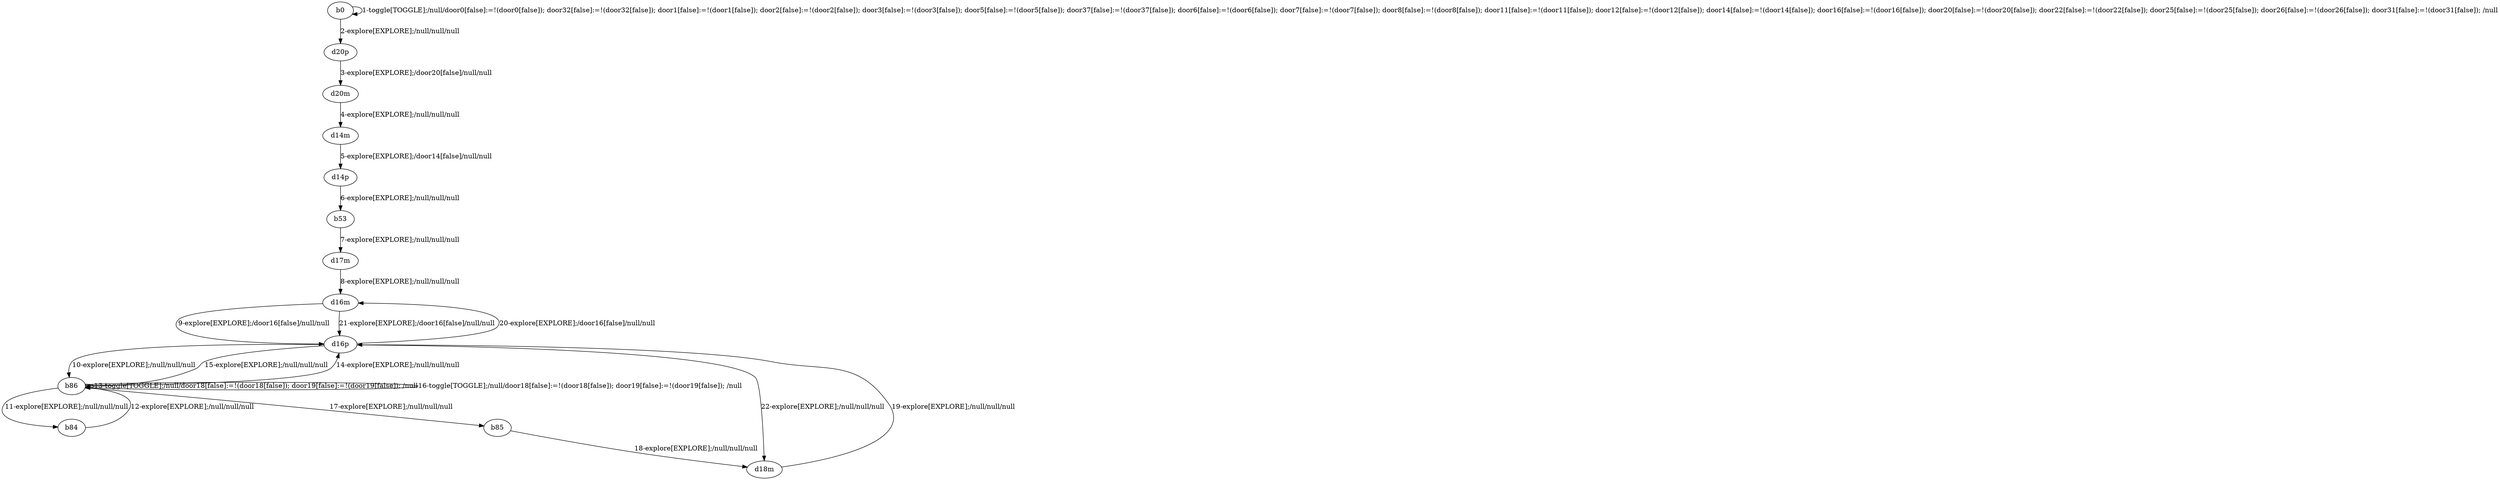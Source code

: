 # Total number of goals covered by this test: 1
# d16p --> d16m

digraph g {
"b0" -> "b0" [label = "1-toggle[TOGGLE];/null/door0[false]:=!(door0[false]); door32[false]:=!(door32[false]); door1[false]:=!(door1[false]); door2[false]:=!(door2[false]); door3[false]:=!(door3[false]); door5[false]:=!(door5[false]); door37[false]:=!(door37[false]); door6[false]:=!(door6[false]); door7[false]:=!(door7[false]); door8[false]:=!(door8[false]); door11[false]:=!(door11[false]); door12[false]:=!(door12[false]); door14[false]:=!(door14[false]); door16[false]:=!(door16[false]); door20[false]:=!(door20[false]); door22[false]:=!(door22[false]); door25[false]:=!(door25[false]); door26[false]:=!(door26[false]); door31[false]:=!(door31[false]); /null"];
"b0" -> "d20p" [label = "2-explore[EXPLORE];/null/null/null"];
"d20p" -> "d20m" [label = "3-explore[EXPLORE];/door20[false]/null/null"];
"d20m" -> "d14m" [label = "4-explore[EXPLORE];/null/null/null"];
"d14m" -> "d14p" [label = "5-explore[EXPLORE];/door14[false]/null/null"];
"d14p" -> "b53" [label = "6-explore[EXPLORE];/null/null/null"];
"b53" -> "d17m" [label = "7-explore[EXPLORE];/null/null/null"];
"d17m" -> "d16m" [label = "8-explore[EXPLORE];/null/null/null"];
"d16m" -> "d16p" [label = "9-explore[EXPLORE];/door16[false]/null/null"];
"d16p" -> "b86" [label = "10-explore[EXPLORE];/null/null/null"];
"b86" -> "b84" [label = "11-explore[EXPLORE];/null/null/null"];
"b84" -> "b86" [label = "12-explore[EXPLORE];/null/null/null"];
"b86" -> "b86" [label = "13-toggle[TOGGLE];/null/door18[false]:=!(door18[false]); door19[false]:=!(door19[false]); /null"];
"b86" -> "d16p" [label = "14-explore[EXPLORE];/null/null/null"];
"d16p" -> "b86" [label = "15-explore[EXPLORE];/null/null/null"];
"b86" -> "b86" [label = "16-toggle[TOGGLE];/null/door18[false]:=!(door18[false]); door19[false]:=!(door19[false]); /null"];
"b86" -> "b85" [label = "17-explore[EXPLORE];/null/null/null"];
"b85" -> "d18m" [label = "18-explore[EXPLORE];/null/null/null"];
"d18m" -> "d16p" [label = "19-explore[EXPLORE];/null/null/null"];
"d16p" -> "d16m" [label = "20-explore[EXPLORE];/door16[false]/null/null"];
"d16m" -> "d16p" [label = "21-explore[EXPLORE];/door16[false]/null/null"];
"d16p" -> "d18m" [label = "22-explore[EXPLORE];/null/null/null"];
}